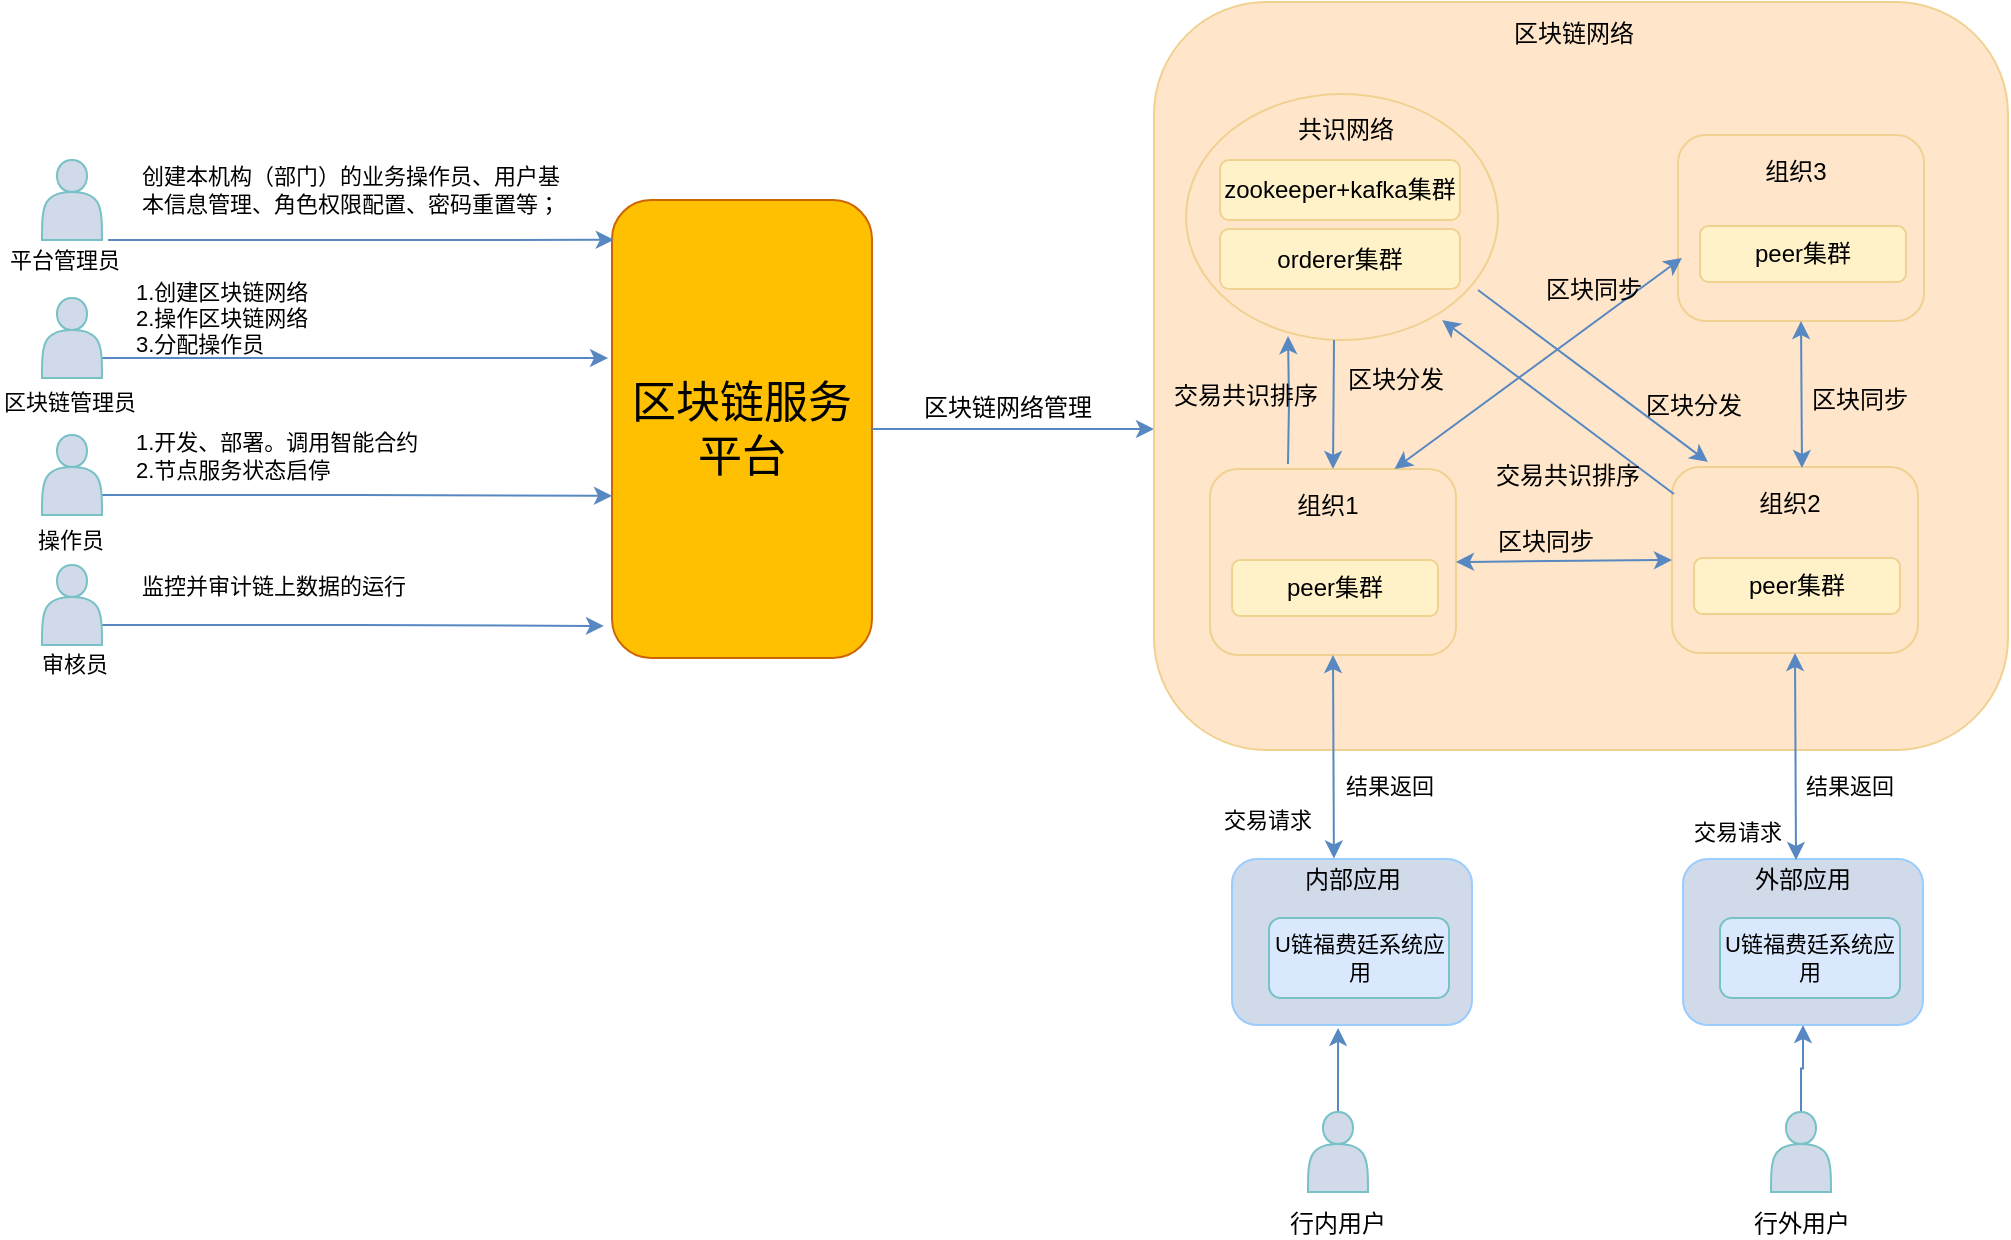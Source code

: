 <mxfile pages="1" version="11.2.3" type="github"><diagram id="iDARkXcZzcJDG8F0HFg4" name="Page-1"><mxGraphModel dx="1113" dy="688" grid="0" gridSize="10" guides="1" tooltips="1" connect="1" arrows="1" fold="1" page="1" pageScale="1" pageWidth="2339" pageHeight="3300" math="0" shadow="0"><root><mxCell id="0"/><mxCell id="1" parent="0"/><mxCell id="z2rC9QvplmSaoAwjKpnh-127" value="" style="group" vertex="1" connectable="0" parent="1"><mxGeometry x="93" y="91" width="436" height="252.5" as="geometry"/></mxCell><mxCell id="z2rC9QvplmSaoAwjKpnh-2" value="区块链服务平台" style="rounded=1;whiteSpace=wrap;html=1;fillColor=#FFC001;fontSize=22;strokeColor=#CC6600;" vertex="1" parent="z2rC9QvplmSaoAwjKpnh-127"><mxGeometry x="306" y="20" width="130" height="229" as="geometry"/></mxCell><mxCell id="z2rC9QvplmSaoAwjKpnh-20" style="edgeStyle=orthogonalEdgeStyle;rounded=0;orthogonalLoop=1;jettySize=auto;html=1;exitX=1;exitY=0.75;exitDx=0;exitDy=0;fontSize=11;strokeColor=#5888C1;" edge="1" parent="z2rC9QvplmSaoAwjKpnh-127" source="z2rC9QvplmSaoAwjKpnh-15"><mxGeometry relative="1" as="geometry"><mxPoint x="304" y="99" as="targetPoint"/></mxGeometry></mxCell><mxCell id="z2rC9QvplmSaoAwjKpnh-15" value="" style="shape=actor;whiteSpace=wrap;html=1;fillColor=#D0DAE8;strokeColor=#78C1C6;" vertex="1" parent="z2rC9QvplmSaoAwjKpnh-127"><mxGeometry x="21" y="69" width="30" height="40" as="geometry"/></mxCell><mxCell id="z2rC9QvplmSaoAwjKpnh-8" value="平台管理员" style="text;html=1;resizable=0;points=[];autosize=1;align=left;verticalAlign=top;spacingTop=-4;fontSize=11;" vertex="1" parent="z2rC9QvplmSaoAwjKpnh-127"><mxGeometry x="3" y="41" width="80" height="20" as="geometry"/></mxCell><mxCell id="z2rC9QvplmSaoAwjKpnh-19" value="区块链管理员" style="text;html=1;resizable=0;points=[];autosize=1;align=left;verticalAlign=top;spacingTop=-4;fontSize=11;" vertex="1" parent="z2rC9QvplmSaoAwjKpnh-127"><mxGeometry y="112" width="80" height="10" as="geometry"/></mxCell><mxCell id="z2rC9QvplmSaoAwjKpnh-21" value="1.创建区块链网络&lt;br&gt;2.操作区块链网络&lt;br&gt;3.分配操作员" style="rounded=0;whiteSpace=wrap;html=1;fillColor=none;fontSize=11;align=left;strokeColor=none;" vertex="1" parent="z2rC9QvplmSaoAwjKpnh-127"><mxGeometry x="66" y="59" width="130" height="40" as="geometry"/></mxCell><mxCell id="z2rC9QvplmSaoAwjKpnh-4" value="" style="shape=actor;whiteSpace=wrap;html=1;fillColor=#D0DAE8;strokeColor=#78C1C6;" vertex="1" parent="z2rC9QvplmSaoAwjKpnh-127"><mxGeometry x="21" width="30" height="40" as="geometry"/></mxCell><mxCell id="z2rC9QvplmSaoAwjKpnh-12" value="创建本机构（部门）的业务操作员、用户基本信息管理、角色权限配置、密码重置等；" style="rounded=0;whiteSpace=wrap;html=1;fontSize=11;strokeColor=none;fillColor=none;align=left;" vertex="1" parent="z2rC9QvplmSaoAwjKpnh-127"><mxGeometry x="68.5" width="220" height="30" as="geometry"/></mxCell><mxCell id="z2rC9QvplmSaoAwjKpnh-28" style="edgeStyle=orthogonalEdgeStyle;rounded=0;orthogonalLoop=1;jettySize=auto;html=1;exitX=1;exitY=0.75;exitDx=0;exitDy=0;entryX=0;entryY=0.646;entryDx=0;entryDy=0;entryPerimeter=0;fontSize=11;strokeColor=#5888C1;" edge="1" parent="z2rC9QvplmSaoAwjKpnh-127" source="z2rC9QvplmSaoAwjKpnh-24" target="z2rC9QvplmSaoAwjKpnh-2"><mxGeometry relative="1" as="geometry"/></mxCell><mxCell id="z2rC9QvplmSaoAwjKpnh-24" value="" style="shape=actor;whiteSpace=wrap;html=1;fillColor=#D0DAE8;strokeColor=#78C1C6;" vertex="1" parent="z2rC9QvplmSaoAwjKpnh-127"><mxGeometry x="21" y="137.5" width="30" height="40" as="geometry"/></mxCell><mxCell id="z2rC9QvplmSaoAwjKpnh-25" value="操作员" style="text;html=1;resizable=0;points=[];autosize=1;align=left;verticalAlign=top;spacingTop=-4;fontSize=11;" vertex="1" parent="z2rC9QvplmSaoAwjKpnh-127"><mxGeometry x="17" y="180.5" width="50" height="10" as="geometry"/></mxCell><mxCell id="z2rC9QvplmSaoAwjKpnh-26" value="1.开发、部署。调用智能合约&lt;br&gt;2.节点服务状态启停" style="rounded=0;whiteSpace=wrap;html=1;fillColor=none;fontSize=11;align=left;strokeColor=none;" vertex="1" parent="z2rC9QvplmSaoAwjKpnh-127"><mxGeometry x="66" y="128" width="150" height="40" as="geometry"/></mxCell><mxCell id="z2rC9QvplmSaoAwjKpnh-32" style="edgeStyle=orthogonalEdgeStyle;rounded=0;orthogonalLoop=1;jettySize=auto;html=1;exitX=1;exitY=0.75;exitDx=0;exitDy=0;entryX=-0.031;entryY=0.93;entryDx=0;entryDy=0;entryPerimeter=0;fontSize=11;strokeColor=#5888C1;" edge="1" parent="z2rC9QvplmSaoAwjKpnh-127" source="z2rC9QvplmSaoAwjKpnh-29" target="z2rC9QvplmSaoAwjKpnh-2"><mxGeometry relative="1" as="geometry"/></mxCell><mxCell id="z2rC9QvplmSaoAwjKpnh-29" value="" style="shape=actor;whiteSpace=wrap;html=1;fillColor=#D0DAE8;strokeColor=#78C1C6;" vertex="1" parent="z2rC9QvplmSaoAwjKpnh-127"><mxGeometry x="21" y="202.5" width="30" height="40" as="geometry"/></mxCell><mxCell id="z2rC9QvplmSaoAwjKpnh-30" value="审核员" style="text;html=1;resizable=0;points=[];autosize=1;align=left;verticalAlign=top;spacingTop=-4;fontSize=11;" vertex="1" parent="z2rC9QvplmSaoAwjKpnh-127"><mxGeometry x="19" y="242.5" width="50" height="10" as="geometry"/></mxCell><mxCell id="z2rC9QvplmSaoAwjKpnh-31" value="监控并审计链上数据的运行" style="rounded=0;whiteSpace=wrap;html=1;fillColor=none;fontSize=11;align=left;strokeColor=none;" vertex="1" parent="z2rC9QvplmSaoAwjKpnh-127"><mxGeometry x="69" y="193" width="147" height="40" as="geometry"/></mxCell><mxCell id="z2rC9QvplmSaoAwjKpnh-138" value="" style="endArrow=classic;html=1;strokeColor=#5888C1;fontSize=12;exitX=0.638;exitY=-0.05;exitDx=0;exitDy=0;exitPerimeter=0;entryX=0.007;entryY=0.087;entryDx=0;entryDy=0;entryPerimeter=0;" edge="1" parent="z2rC9QvplmSaoAwjKpnh-127" source="z2rC9QvplmSaoAwjKpnh-8" target="z2rC9QvplmSaoAwjKpnh-2"><mxGeometry width="50" height="50" relative="1" as="geometry"><mxPoint x="217" y="90" as="sourcePoint"/><mxPoint x="267" y="40" as="targetPoint"/></mxGeometry></mxCell><mxCell id="z2rC9QvplmSaoAwjKpnh-128" value="" style="endArrow=classic;html=1;strokeColor=#5888C1;fontSize=12;exitX=1;exitY=0.5;exitDx=0;exitDy=0;entryX=0;entryY=0.571;entryDx=0;entryDy=0;entryPerimeter=0;" edge="1" parent="1" source="z2rC9QvplmSaoAwjKpnh-2" target="z2rC9QvplmSaoAwjKpnh-44"><mxGeometry width="50" height="50" relative="1" as="geometry"><mxPoint x="588" y="231" as="sourcePoint"/><mxPoint x="638" y="181" as="targetPoint"/></mxGeometry></mxCell><mxCell id="z2rC9QvplmSaoAwjKpnh-129" value="区块链网络管理" style="text;html=1;resizable=0;points=[];autosize=1;align=left;verticalAlign=top;spacingTop=-4;fontSize=12;" vertex="1" parent="1"><mxGeometry x="552.5" y="205" width="94" height="14" as="geometry"/></mxCell><mxCell id="z2rC9QvplmSaoAwjKpnh-132" style="edgeStyle=orthogonalEdgeStyle;rounded=0;orthogonalLoop=1;jettySize=auto;html=1;exitX=0.5;exitY=0;exitDx=0;exitDy=0;entryX=0.442;entryY=1.018;entryDx=0;entryDy=0;entryPerimeter=0;strokeColor=#5888C1;fontSize=12;" edge="1" parent="1" source="z2rC9QvplmSaoAwjKpnh-130" target="z2rC9QvplmSaoAwjKpnh-84"><mxGeometry relative="1" as="geometry"/></mxCell><mxCell id="z2rC9QvplmSaoAwjKpnh-130" value="" style="shape=actor;whiteSpace=wrap;html=1;fillColor=#D0DAE8;strokeColor=#78C1C6;" vertex="1" parent="1"><mxGeometry x="747" y="567" width="30" height="40" as="geometry"/></mxCell><mxCell id="z2rC9QvplmSaoAwjKpnh-131" value="行内用户" style="text;html=1;resizable=0;points=[];autosize=1;align=left;verticalAlign=top;spacingTop=-4;fontSize=12;" vertex="1" parent="1"><mxGeometry x="736" y="613" width="58" height="14" as="geometry"/></mxCell><mxCell id="z2rC9QvplmSaoAwjKpnh-135" style="edgeStyle=orthogonalEdgeStyle;rounded=0;orthogonalLoop=1;jettySize=auto;html=1;exitX=0.5;exitY=0;exitDx=0;exitDy=0;entryX=0.5;entryY=1;entryDx=0;entryDy=0;strokeColor=#5888C1;fontSize=12;" edge="1" parent="1" source="z2rC9QvplmSaoAwjKpnh-133" target="z2rC9QvplmSaoAwjKpnh-86"><mxGeometry relative="1" as="geometry"/></mxCell><mxCell id="z2rC9QvplmSaoAwjKpnh-133" value="" style="shape=actor;whiteSpace=wrap;html=1;fillColor=#D0DAE8;strokeColor=#78C1C6;" vertex="1" parent="1"><mxGeometry x="978.5" y="567" width="30" height="40" as="geometry"/></mxCell><mxCell id="z2rC9QvplmSaoAwjKpnh-134" value="行外用户" style="text;html=1;resizable=0;points=[];autosize=1;align=left;verticalAlign=top;spacingTop=-4;fontSize=12;" vertex="1" parent="1"><mxGeometry x="967.5" y="613" width="58" height="14" as="geometry"/></mxCell><mxCell id="z2rC9QvplmSaoAwjKpnh-44" value="" style="rounded=1;whiteSpace=wrap;html=1;fillColor=#FFE6CA;fontSize=11;align=center;strokeColor=#F1D191;" vertex="1" parent="1"><mxGeometry x="670" y="12" width="427" height="374" as="geometry"/></mxCell><mxCell id="z2rC9QvplmSaoAwjKpnh-45" value="区块链网络" style="rounded=0;whiteSpace=wrap;html=1;fillColor=none;fontSize=12;align=center;strokeColor=none;" vertex="1" parent="1"><mxGeometry x="820" y="13" width="120" height="30" as="geometry"/></mxCell><mxCell id="z2rC9QvplmSaoAwjKpnh-39" value="交易请求" style="text;html=1;resizable=0;points=[];autosize=1;align=left;verticalAlign=top;spacingTop=-4;fontSize=11;" vertex="1" parent="1"><mxGeometry x="703" y="411.5" width="54" height="13" as="geometry"/></mxCell><mxCell id="z2rC9QvplmSaoAwjKpnh-40" value="结果返回" style="text;html=1;resizable=0;points=[];autosize=1;align=left;verticalAlign=top;spacingTop=-4;fontSize=11;" vertex="1" parent="1"><mxGeometry x="764" y="395" width="54" height="13" as="geometry"/></mxCell><mxCell id="z2rC9QvplmSaoAwjKpnh-42" value="交易请求" style="text;html=1;resizable=0;points=[];autosize=1;align=left;verticalAlign=top;spacingTop=-4;fontSize=11;" vertex="1" parent="1"><mxGeometry x="937.5" y="418" width="54" height="13" as="geometry"/></mxCell><mxCell id="z2rC9QvplmSaoAwjKpnh-43" value="结果返回" style="text;html=1;resizable=0;points=[];autosize=1;align=left;verticalAlign=top;spacingTop=-4;fontSize=11;" vertex="1" parent="1"><mxGeometry x="993.5" y="395" width="54" height="13" as="geometry"/></mxCell><mxCell id="z2rC9QvplmSaoAwjKpnh-89" value="" style="group" vertex="1" connectable="0" parent="1"><mxGeometry x="934.5" y="440.5" width="120" height="83" as="geometry"/></mxCell><mxCell id="z2rC9QvplmSaoAwjKpnh-86" value="" style="rounded=1;whiteSpace=wrap;html=1;strokeColor=#99CCFF;fillColor=#D0DAE8;fontSize=12;align=center;" vertex="1" parent="z2rC9QvplmSaoAwjKpnh-89"><mxGeometry width="120" height="83" as="geometry"/></mxCell><mxCell id="z2rC9QvplmSaoAwjKpnh-87" value="外部应用" style="rounded=1;whiteSpace=wrap;html=1;strokeColor=none;fillColor=none;fontSize=12;align=center;" vertex="1" parent="z2rC9QvplmSaoAwjKpnh-89"><mxGeometry x="18.5" width="83" height="20" as="geometry"/></mxCell><mxCell id="z2rC9QvplmSaoAwjKpnh-88" value="U链福费廷系统应用" style="rounded=1;whiteSpace=wrap;html=1;fillColor=#DAE8FD;fontSize=11;align=center;strokeColor=#78C1C6;" vertex="1" parent="z2rC9QvplmSaoAwjKpnh-89"><mxGeometry x="18.5" y="29.5" width="90" height="40" as="geometry"/></mxCell><mxCell id="z2rC9QvplmSaoAwjKpnh-91" value="" style="group" vertex="1" connectable="0" parent="1"><mxGeometry x="709" y="440.5" width="120" height="83" as="geometry"/></mxCell><mxCell id="z2rC9QvplmSaoAwjKpnh-84" value="" style="rounded=1;whiteSpace=wrap;html=1;strokeColor=#99CCFF;fillColor=#D0DAE8;fontSize=12;align=center;" vertex="1" parent="z2rC9QvplmSaoAwjKpnh-91"><mxGeometry width="120" height="83" as="geometry"/></mxCell><mxCell id="z2rC9QvplmSaoAwjKpnh-85" value="内部应用" style="rounded=1;whiteSpace=wrap;html=1;strokeColor=none;fillColor=none;fontSize=12;align=center;" vertex="1" parent="z2rC9QvplmSaoAwjKpnh-91"><mxGeometry x="18.5" width="83" height="20" as="geometry"/></mxCell><mxCell id="z2rC9QvplmSaoAwjKpnh-35" value="U链福费廷系统应用" style="rounded=1;whiteSpace=wrap;html=1;fillColor=#DAE8FD;fontSize=11;align=center;strokeColor=#78C1C6;" vertex="1" parent="z2rC9QvplmSaoAwjKpnh-91"><mxGeometry x="18.5" y="29.5" width="90" height="40" as="geometry"/></mxCell><mxCell id="z2rC9QvplmSaoAwjKpnh-94" value="" style="group" vertex="1" connectable="0" parent="1"><mxGeometry x="698" y="245.5" width="123" height="93" as="geometry"/></mxCell><mxCell id="z2rC9QvplmSaoAwjKpnh-92" value="" style="rounded=1;whiteSpace=wrap;html=1;strokeColor=#F1D191;fillColor=none;fontSize=12;align=center;" vertex="1" parent="z2rC9QvplmSaoAwjKpnh-94"><mxGeometry width="123" height="93" as="geometry"/></mxCell><mxCell id="z2rC9QvplmSaoAwjKpnh-93" value="组织1" style="rounded=1;whiteSpace=wrap;html=1;strokeColor=none;fillColor=none;fontSize=12;align=center;" vertex="1" parent="z2rC9QvplmSaoAwjKpnh-94"><mxGeometry x="19" y="5" width="80" height="27" as="geometry"/></mxCell><mxCell id="z2rC9QvplmSaoAwjKpnh-48" value="peer集群" style="rounded=1;whiteSpace=wrap;html=1;fillColor=#FFF2C9;fontSize=12;align=center;strokeColor=#F1D191;" vertex="1" parent="z2rC9QvplmSaoAwjKpnh-94"><mxGeometry x="11" y="45.5" width="103" height="28" as="geometry"/></mxCell><mxCell id="z2rC9QvplmSaoAwjKpnh-95" value="" style="group" vertex="1" connectable="0" parent="1"><mxGeometry x="929" y="244.5" width="123" height="93" as="geometry"/></mxCell><mxCell id="z2rC9QvplmSaoAwjKpnh-96" value="" style="rounded=1;whiteSpace=wrap;html=1;strokeColor=#F1D191;fillColor=none;fontSize=12;align=center;" vertex="1" parent="z2rC9QvplmSaoAwjKpnh-95"><mxGeometry width="123" height="93" as="geometry"/></mxCell><mxCell id="z2rC9QvplmSaoAwjKpnh-97" value="组织2" style="rounded=1;whiteSpace=wrap;html=1;strokeColor=none;fillColor=none;fontSize=12;align=center;" vertex="1" parent="z2rC9QvplmSaoAwjKpnh-95"><mxGeometry x="19" y="5" width="80" height="27" as="geometry"/></mxCell><mxCell id="z2rC9QvplmSaoAwjKpnh-98" value="peer集群" style="rounded=1;whiteSpace=wrap;html=1;fillColor=#FFF2C9;fontSize=12;align=center;strokeColor=#F1D191;" vertex="1" parent="z2rC9QvplmSaoAwjKpnh-95"><mxGeometry x="11" y="45.5" width="103" height="28" as="geometry"/></mxCell><mxCell id="z2rC9QvplmSaoAwjKpnh-99" value="" style="group" vertex="1" connectable="0" parent="1"><mxGeometry x="932" y="78.5" width="123" height="93" as="geometry"/></mxCell><mxCell id="z2rC9QvplmSaoAwjKpnh-100" value="" style="rounded=1;whiteSpace=wrap;html=1;strokeColor=#F1D191;fillColor=none;fontSize=12;align=center;" vertex="1" parent="z2rC9QvplmSaoAwjKpnh-99"><mxGeometry width="123" height="93" as="geometry"/></mxCell><mxCell id="z2rC9QvplmSaoAwjKpnh-101" value="组织3" style="rounded=1;whiteSpace=wrap;html=1;strokeColor=none;fillColor=none;fontSize=12;align=center;" vertex="1" parent="z2rC9QvplmSaoAwjKpnh-99"><mxGeometry x="19" y="5" width="80" height="27" as="geometry"/></mxCell><mxCell id="z2rC9QvplmSaoAwjKpnh-102" value="peer集群" style="rounded=1;whiteSpace=wrap;html=1;fillColor=#FFF2C9;fontSize=12;align=center;strokeColor=#F1D191;" vertex="1" parent="z2rC9QvplmSaoAwjKpnh-99"><mxGeometry x="11" y="45.5" width="103" height="28" as="geometry"/></mxCell><mxCell id="z2rC9QvplmSaoAwjKpnh-107" value="" style="group" vertex="1" connectable="0" parent="1"><mxGeometry x="686" y="58" width="156" height="123" as="geometry"/></mxCell><mxCell id="z2rC9QvplmSaoAwjKpnh-104" value="" style="ellipse;whiteSpace=wrap;html=1;rounded=1;strokeColor=#F1D191;fillColor=none;fontSize=12;align=center;" vertex="1" parent="z2rC9QvplmSaoAwjKpnh-107"><mxGeometry width="156" height="123" as="geometry"/></mxCell><mxCell id="z2rC9QvplmSaoAwjKpnh-105" value="共识网络" style="rounded=1;whiteSpace=wrap;html=1;strokeColor=none;fillColor=none;fontSize=12;align=center;" vertex="1" parent="z2rC9QvplmSaoAwjKpnh-107"><mxGeometry x="34" y="6" width="92" height="24" as="geometry"/></mxCell><mxCell id="z2rC9QvplmSaoAwjKpnh-46" value="zookeeper+kafka集群" style="rounded=1;whiteSpace=wrap;html=1;fillColor=#FFF2C9;fontSize=12;align=center;strokeColor=#F1D191;" vertex="1" parent="z2rC9QvplmSaoAwjKpnh-107"><mxGeometry x="17" y="33" width="120" height="30" as="geometry"/></mxCell><mxCell id="z2rC9QvplmSaoAwjKpnh-106" value="orderer集群" style="rounded=1;whiteSpace=wrap;html=1;fillColor=#FFF2C9;fontSize=12;align=center;strokeColor=#F1D191;" vertex="1" parent="z2rC9QvplmSaoAwjKpnh-107"><mxGeometry x="17" y="67.5" width="120" height="30" as="geometry"/></mxCell><mxCell id="z2rC9QvplmSaoAwjKpnh-38" value="" style="endArrow=classic;startArrow=classic;html=1;fontSize=11;exitX=0.391;exitY=-0.013;exitDx=0;exitDy=0;strokeColor=#5888C1;entryX=0.5;entryY=1;entryDx=0;entryDy=0;exitPerimeter=0;" edge="1" parent="1" source="z2rC9QvplmSaoAwjKpnh-85" target="z2rC9QvplmSaoAwjKpnh-92"><mxGeometry width="50" height="50" relative="1" as="geometry"><mxPoint x="926.5" y="640.5" as="sourcePoint"/><mxPoint x="944.5" y="723.5" as="targetPoint"/></mxGeometry></mxCell><mxCell id="z2rC9QvplmSaoAwjKpnh-109" value="" style="endArrow=classic;startArrow=classic;html=1;strokeColor=#5888C1;fontSize=12;entryX=0.5;entryY=1;entryDx=0;entryDy=0;" edge="1" parent="1" target="z2rC9QvplmSaoAwjKpnh-96"><mxGeometry width="50" height="50" relative="1" as="geometry"><mxPoint x="991" y="441" as="sourcePoint"/><mxPoint x="1101" y="417" as="targetPoint"/></mxGeometry></mxCell><mxCell id="z2rC9QvplmSaoAwjKpnh-110" style="edgeStyle=orthogonalEdgeStyle;rounded=0;orthogonalLoop=1;jettySize=auto;html=1;entryX=0.327;entryY=0.984;entryDx=0;entryDy=0;entryPerimeter=0;strokeColor=#5888C1;fontSize=12;" edge="1" parent="1" target="z2rC9QvplmSaoAwjKpnh-104"><mxGeometry relative="1" as="geometry"><mxPoint x="737" y="243" as="sourcePoint"/></mxGeometry></mxCell><mxCell id="z2rC9QvplmSaoAwjKpnh-111" value="交易共识排序" style="text;html=1;resizable=0;points=[];autosize=1;align=left;verticalAlign=top;spacingTop=-4;fontSize=12;" vertex="1" parent="1"><mxGeometry x="677.5" y="199" width="82" height="14" as="geometry"/></mxCell><mxCell id="z2rC9QvplmSaoAwjKpnh-113" value="区块分发" style="text;html=1;resizable=0;points=[];autosize=1;align=left;verticalAlign=top;spacingTop=-4;fontSize=12;" vertex="1" parent="1"><mxGeometry x="765" y="191" width="58" height="14" as="geometry"/></mxCell><mxCell id="z2rC9QvplmSaoAwjKpnh-114" value="" style="endArrow=classic;startArrow=classic;html=1;strokeColor=#5888C1;fontSize=12;exitX=1;exitY=0.5;exitDx=0;exitDy=0;entryX=0;entryY=0.5;entryDx=0;entryDy=0;" edge="1" parent="1" source="z2rC9QvplmSaoAwjKpnh-92" target="z2rC9QvplmSaoAwjKpnh-96"><mxGeometry width="50" height="50" relative="1" as="geometry"><mxPoint x="865" y="321" as="sourcePoint"/><mxPoint x="915" y="271" as="targetPoint"/></mxGeometry></mxCell><mxCell id="z2rC9QvplmSaoAwjKpnh-115" value="区块同步" style="text;html=1;resizable=0;points=[];autosize=1;align=left;verticalAlign=top;spacingTop=-4;fontSize=12;" vertex="1" parent="1"><mxGeometry x="840" y="271.5" width="58" height="14" as="geometry"/></mxCell><mxCell id="z2rC9QvplmSaoAwjKpnh-116" value="" style="endArrow=classic;startArrow=classic;html=1;strokeColor=#5888C1;fontSize=12;entryX=0.5;entryY=1;entryDx=0;entryDy=0;" edge="1" parent="1" target="z2rC9QvplmSaoAwjKpnh-100"><mxGeometry width="50" height="50" relative="1" as="geometry"><mxPoint x="994" y="245" as="sourcePoint"/><mxPoint x="1026" y="183" as="targetPoint"/></mxGeometry></mxCell><mxCell id="z2rC9QvplmSaoAwjKpnh-117" value="区块同步" style="text;html=1;resizable=0;points=[];autosize=1;align=left;verticalAlign=top;spacingTop=-4;fontSize=12;" vertex="1" parent="1"><mxGeometry x="997" y="200.5" width="58" height="14" as="geometry"/></mxCell><mxCell id="z2rC9QvplmSaoAwjKpnh-118" value="" style="endArrow=classic;startArrow=classic;html=1;strokeColor=#5888C1;fontSize=12;exitX=0.75;exitY=0;exitDx=0;exitDy=0;entryX=0.016;entryY=0.661;entryDx=0;entryDy=0;entryPerimeter=0;" edge="1" parent="1" source="z2rC9QvplmSaoAwjKpnh-92" target="z2rC9QvplmSaoAwjKpnh-100"><mxGeometry width="50" height="50" relative="1" as="geometry"><mxPoint x="875" y="196" as="sourcePoint"/><mxPoint x="925" y="146" as="targetPoint"/></mxGeometry></mxCell><mxCell id="z2rC9QvplmSaoAwjKpnh-119" value="区块同步" style="text;html=1;resizable=0;points=[];autosize=1;align=left;verticalAlign=top;spacingTop=-4;fontSize=12;" vertex="1" parent="1"><mxGeometry x="863.5" y="146" width="58" height="14" as="geometry"/></mxCell><mxCell id="z2rC9QvplmSaoAwjKpnh-120" value="" style="endArrow=classic;html=1;strokeColor=#5888C1;fontSize=12;entryX=0.821;entryY=0.919;entryDx=0;entryDy=0;entryPerimeter=0;exitX=0.008;exitY=0.145;exitDx=0;exitDy=0;exitPerimeter=0;" edge="1" parent="1" source="z2rC9QvplmSaoAwjKpnh-96" target="z2rC9QvplmSaoAwjKpnh-104"><mxGeometry width="50" height="50" relative="1" as="geometry"><mxPoint x="871" y="258" as="sourcePoint"/><mxPoint x="921" y="208" as="targetPoint"/></mxGeometry></mxCell><mxCell id="z2rC9QvplmSaoAwjKpnh-123" value="交易共识排序" style="text;html=1;resizable=0;points=[];autosize=1;align=left;verticalAlign=top;spacingTop=-4;fontSize=12;" vertex="1" parent="1"><mxGeometry x="839" y="238.5" width="82" height="14" as="geometry"/></mxCell><mxCell id="z2rC9QvplmSaoAwjKpnh-124" value="" style="endArrow=classic;html=1;strokeColor=#5888C1;fontSize=12;exitX=0.936;exitY=0.797;exitDx=0;exitDy=0;exitPerimeter=0;entryX=0.146;entryY=-0.027;entryDx=0;entryDy=0;entryPerimeter=0;" edge="1" parent="1" source="z2rC9QvplmSaoAwjKpnh-104" target="z2rC9QvplmSaoAwjKpnh-96"><mxGeometry width="50" height="50" relative="1" as="geometry"><mxPoint x="919" y="239" as="sourcePoint"/><mxPoint x="969" y="189" as="targetPoint"/></mxGeometry></mxCell><mxCell id="z2rC9QvplmSaoAwjKpnh-125" value="区块分发" style="text;html=1;resizable=0;points=[];autosize=1;align=left;verticalAlign=top;spacingTop=-4;fontSize=12;" vertex="1" parent="1"><mxGeometry x="914" y="204" width="58" height="14" as="geometry"/></mxCell><mxCell id="z2rC9QvplmSaoAwjKpnh-137" value="" style="endArrow=classic;html=1;strokeColor=#5888C1;fontSize=12;entryX=0.5;entryY=0;entryDx=0;entryDy=0;" edge="1" parent="1" target="z2rC9QvplmSaoAwjKpnh-92"><mxGeometry width="50" height="50" relative="1" as="geometry"><mxPoint x="760" y="181" as="sourcePoint"/><mxPoint x="788" y="201" as="targetPoint"/></mxGeometry></mxCell></root></mxGraphModel></diagram></mxfile>